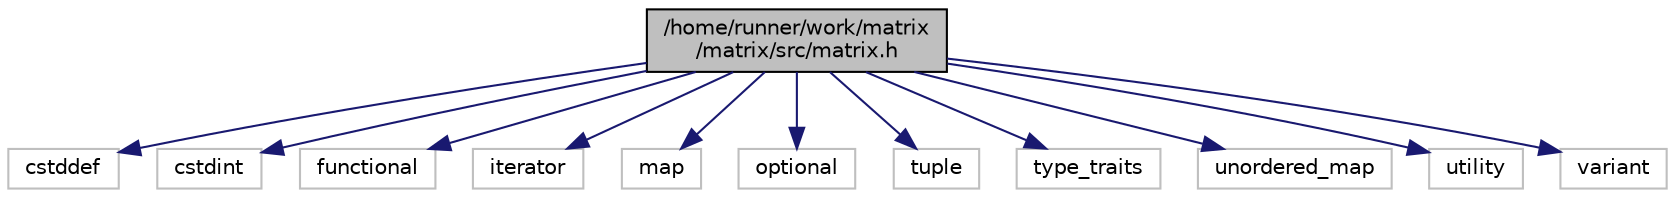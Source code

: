 digraph "/home/runner/work/matrix/matrix/src/matrix.h"
{
 // LATEX_PDF_SIZE
  bgcolor="transparent";
  edge [fontname="Helvetica",fontsize="10",labelfontname="Helvetica",labelfontsize="10"];
  node [fontname="Helvetica",fontsize="10",shape=record];
  Node1 [label="/home/runner/work/matrix\l/matrix/src/matrix.h",height=0.2,width=0.4,color="black", fillcolor="grey75", style="filled", fontcolor="black",tooltip=" "];
  Node1 -> Node2 [color="midnightblue",fontsize="10",style="solid",fontname="Helvetica"];
  Node2 [label="cstddef",height=0.2,width=0.4,color="grey75",tooltip=" "];
  Node1 -> Node3 [color="midnightblue",fontsize="10",style="solid",fontname="Helvetica"];
  Node3 [label="cstdint",height=0.2,width=0.4,color="grey75",tooltip=" "];
  Node1 -> Node4 [color="midnightblue",fontsize="10",style="solid",fontname="Helvetica"];
  Node4 [label="functional",height=0.2,width=0.4,color="grey75",tooltip=" "];
  Node1 -> Node5 [color="midnightblue",fontsize="10",style="solid",fontname="Helvetica"];
  Node5 [label="iterator",height=0.2,width=0.4,color="grey75",tooltip=" "];
  Node1 -> Node6 [color="midnightblue",fontsize="10",style="solid",fontname="Helvetica"];
  Node6 [label="map",height=0.2,width=0.4,color="grey75",tooltip=" "];
  Node1 -> Node7 [color="midnightblue",fontsize="10",style="solid",fontname="Helvetica"];
  Node7 [label="optional",height=0.2,width=0.4,color="grey75",tooltip=" "];
  Node1 -> Node8 [color="midnightblue",fontsize="10",style="solid",fontname="Helvetica"];
  Node8 [label="tuple",height=0.2,width=0.4,color="grey75",tooltip=" "];
  Node1 -> Node9 [color="midnightblue",fontsize="10",style="solid",fontname="Helvetica"];
  Node9 [label="type_traits",height=0.2,width=0.4,color="grey75",tooltip=" "];
  Node1 -> Node10 [color="midnightblue",fontsize="10",style="solid",fontname="Helvetica"];
  Node10 [label="unordered_map",height=0.2,width=0.4,color="grey75",tooltip=" "];
  Node1 -> Node11 [color="midnightblue",fontsize="10",style="solid",fontname="Helvetica"];
  Node11 [label="utility",height=0.2,width=0.4,color="grey75",tooltip=" "];
  Node1 -> Node12 [color="midnightblue",fontsize="10",style="solid",fontname="Helvetica"];
  Node12 [label="variant",height=0.2,width=0.4,color="grey75",tooltip=" "];
}
